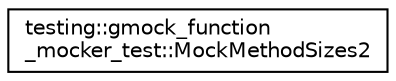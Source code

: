 digraph "Иерархия классов. Графический вид."
{
 // LATEX_PDF_SIZE
  edge [fontname="Helvetica",fontsize="10",labelfontname="Helvetica",labelfontsize="10"];
  node [fontname="Helvetica",fontsize="10",shape=record];
  rankdir="LR";
  Node0 [label="testing::gmock_function\l_mocker_test::MockMethodSizes2",height=0.2,width=0.4,color="black", fillcolor="white", style="filled",URL="$structtesting_1_1gmock__function__mocker__test_1_1MockMethodSizes2.html",tooltip=" "];
}
